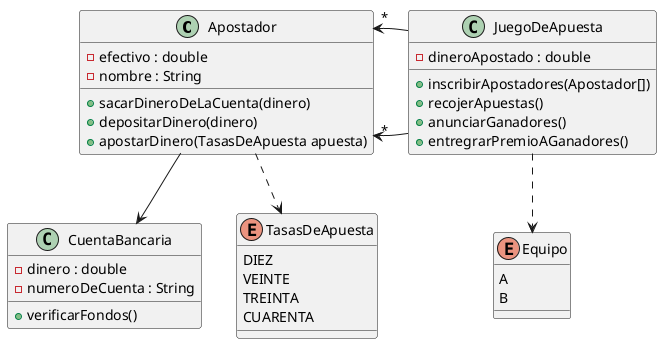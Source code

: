 @startuml
'https://plantuml.com/sequence-diagram

class Apostador {
    -efectivo : double
    -nombre : String
    +sacarDineroDeLaCuenta(dinero)
    +depositarDinero(dinero)
    +apostarDinero(TasasDeApuesta apuesta)

}

class CuentaBancaria{
-dinero : double
-numeroDeCuenta : String
+verificarFondos()


}
Apostador --> CuentaBancaria
class JuegoDeApuesta{
- dineroApostado : double
+inscribirApostadores(Apostador[])
+recojerApuestas()
+anunciarGanadores()
+entregrarPremioAGanadores()


}
JuegoDeApuesta -l-> "*"Apostador
JuegoDeApuesta -l-> "*"Apostador
enum TasasDeApuesta{
DIEZ
VEINTE
TREINTA
CUARENTA
}
Apostador ..> TasasDeApuesta
enum Equipo{
A
B
}
JuegoDeApuesta ..> Equipo




@enduml